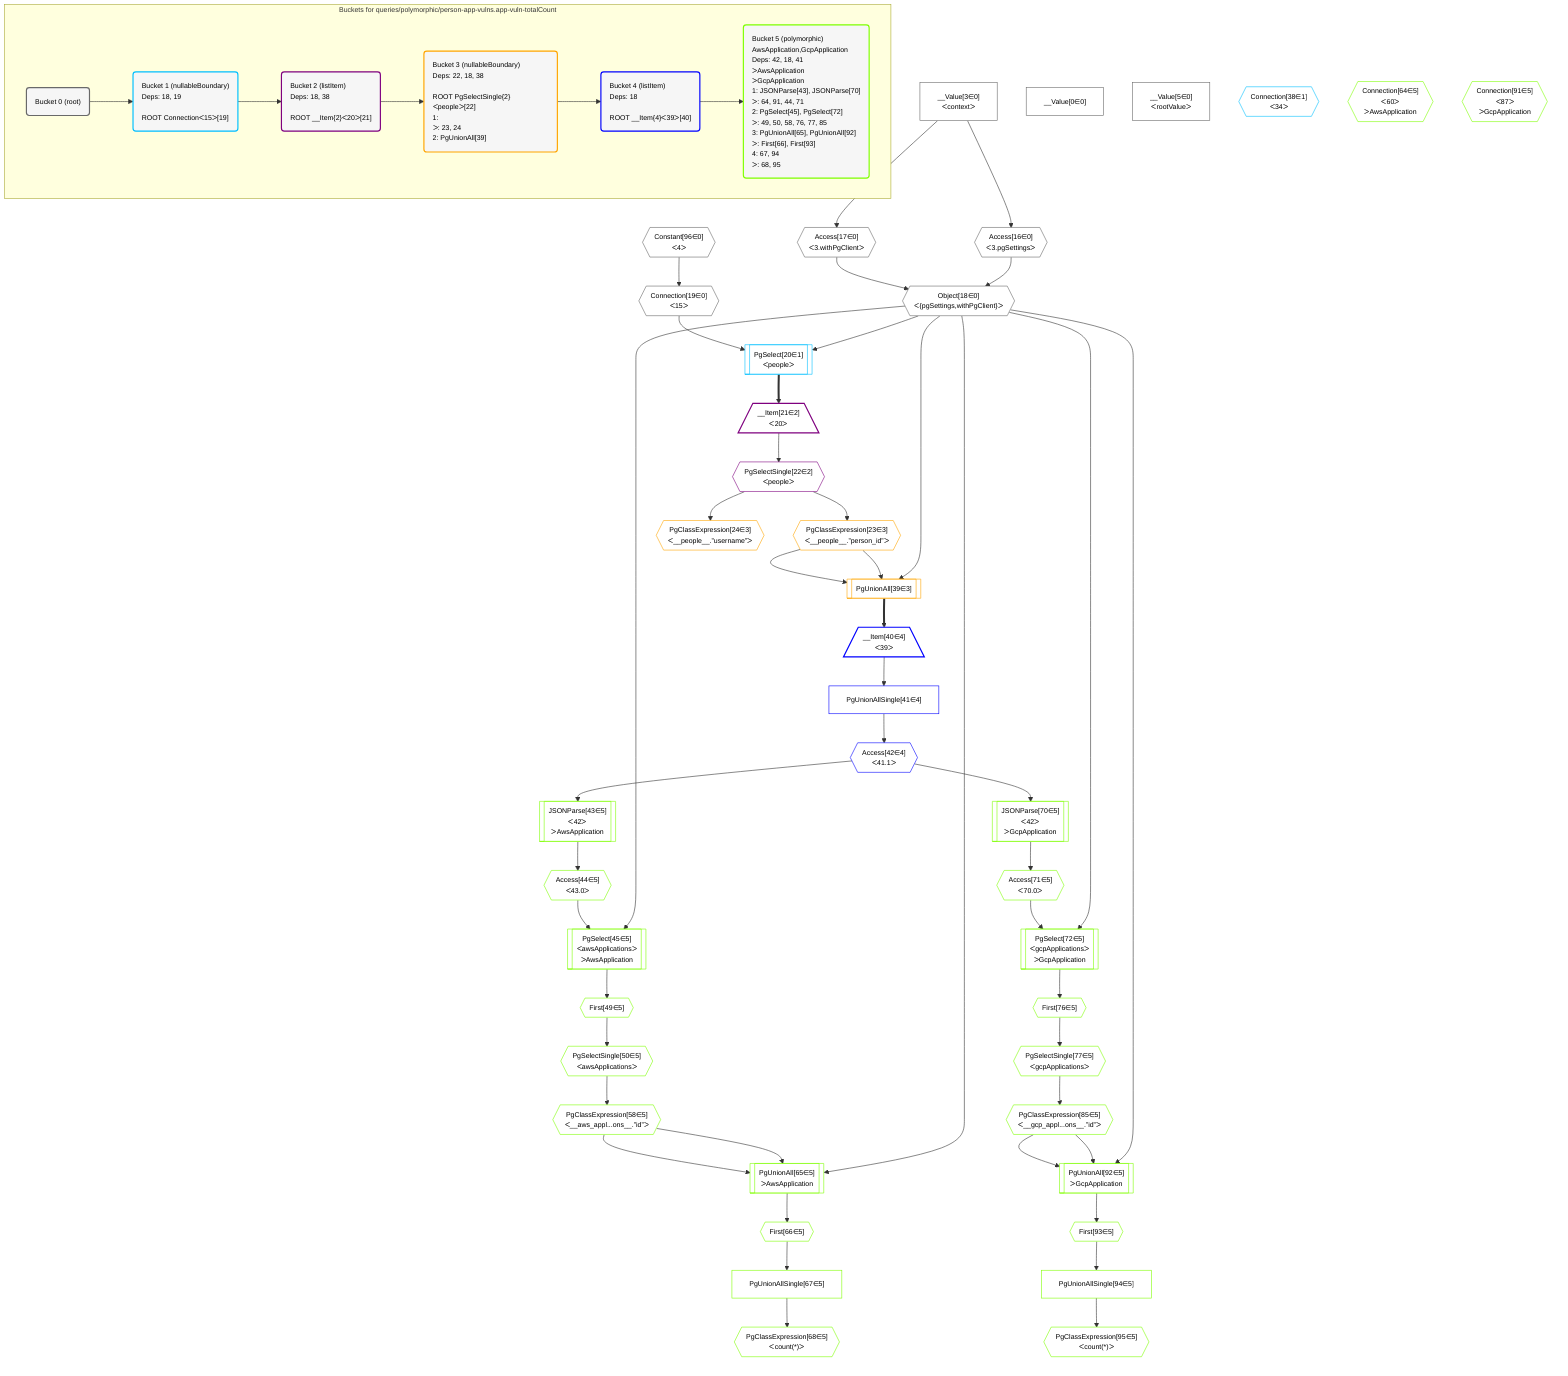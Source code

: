 %%{init: {'themeVariables': { 'fontSize': '12px'}}}%%
graph TD
    classDef path fill:#eee,stroke:#000,color:#000
    classDef plan fill:#fff,stroke-width:1px,color:#000
    classDef itemplan fill:#fff,stroke-width:2px,color:#000
    classDef unbatchedplan fill:#dff,stroke-width:1px,color:#000
    classDef sideeffectplan fill:#fcc,stroke-width:2px,color:#000
    classDef bucket fill:#f6f6f6,color:#000,stroke-width:2px,text-align:left


    %% plan dependencies
    Object18{{"Object[18∈0]<br />ᐸ{pgSettings,withPgClient}ᐳ"}}:::plan
    Access16{{"Access[16∈0]<br />ᐸ3.pgSettingsᐳ"}}:::plan
    Access17{{"Access[17∈0]<br />ᐸ3.withPgClientᐳ"}}:::plan
    Access16 & Access17 --> Object18
    __Value3["__Value[3∈0]<br />ᐸcontextᐳ"]:::plan
    __Value3 --> Access16
    __Value3 --> Access17
    Connection19{{"Connection[19∈0]<br />ᐸ15ᐳ"}}:::plan
    Constant96{{"Constant[96∈0]<br />ᐸ4ᐳ"}}:::plan
    Constant96 --> Connection19
    __Value0["__Value[0∈0]"]:::plan
    __Value5["__Value[5∈0]<br />ᐸrootValueᐳ"]:::plan
    PgSelect20[["PgSelect[20∈1]<br />ᐸpeopleᐳ"]]:::plan
    Object18 & Connection19 --> PgSelect20
    Connection38{{"Connection[38∈1]<br />ᐸ34ᐳ"}}:::plan
    __Item21[/"__Item[21∈2]<br />ᐸ20ᐳ"\]:::itemplan
    PgSelect20 ==> __Item21
    PgSelectSingle22{{"PgSelectSingle[22∈2]<br />ᐸpeopleᐳ"}}:::plan
    __Item21 --> PgSelectSingle22
    PgUnionAll39[["PgUnionAll[39∈3]"]]:::plan
    PgClassExpression23{{"PgClassExpression[23∈3]<br />ᐸ__people__.”person_id”ᐳ"}}:::plan
    Object18 & PgClassExpression23 & PgClassExpression23 --> PgUnionAll39
    PgSelectSingle22 --> PgClassExpression23
    PgClassExpression24{{"PgClassExpression[24∈3]<br />ᐸ__people__.”username”ᐳ"}}:::plan
    PgSelectSingle22 --> PgClassExpression24
    __Item40[/"__Item[40∈4]<br />ᐸ39ᐳ"\]:::itemplan
    PgUnionAll39 ==> __Item40
    PgUnionAllSingle41["PgUnionAllSingle[41∈4]"]:::plan
    __Item40 --> PgUnionAllSingle41
    Access42{{"Access[42∈4]<br />ᐸ41.1ᐳ"}}:::plan
    PgUnionAllSingle41 --> Access42
    PgUnionAll65[["PgUnionAll[65∈5]<br />ᐳAwsApplication"]]:::plan
    PgClassExpression58{{"PgClassExpression[58∈5]<br />ᐸ__aws_appl...ons__.”id”ᐳ"}}:::plan
    Object18 & PgClassExpression58 & PgClassExpression58 --> PgUnionAll65
    PgUnionAll92[["PgUnionAll[92∈5]<br />ᐳGcpApplication"]]:::plan
    PgClassExpression85{{"PgClassExpression[85∈5]<br />ᐸ__gcp_appl...ons__.”id”ᐳ"}}:::plan
    Object18 & PgClassExpression85 & PgClassExpression85 --> PgUnionAll92
    PgSelect45[["PgSelect[45∈5]<br />ᐸawsApplicationsᐳ<br />ᐳAwsApplication"]]:::plan
    Access44{{"Access[44∈5]<br />ᐸ43.0ᐳ"}}:::plan
    Object18 & Access44 --> PgSelect45
    PgSelect72[["PgSelect[72∈5]<br />ᐸgcpApplicationsᐳ<br />ᐳGcpApplication"]]:::plan
    Access71{{"Access[71∈5]<br />ᐸ70.0ᐳ"}}:::plan
    Object18 & Access71 --> PgSelect72
    JSONParse43[["JSONParse[43∈5]<br />ᐸ42ᐳ<br />ᐳAwsApplication"]]:::plan
    Access42 --> JSONParse43
    JSONParse43 --> Access44
    First49{{"First[49∈5]"}}:::plan
    PgSelect45 --> First49
    PgSelectSingle50{{"PgSelectSingle[50∈5]<br />ᐸawsApplicationsᐳ"}}:::plan
    First49 --> PgSelectSingle50
    PgSelectSingle50 --> PgClassExpression58
    First66{{"First[66∈5]"}}:::plan
    PgUnionAll65 --> First66
    PgUnionAllSingle67["PgUnionAllSingle[67∈5]"]:::plan
    First66 --> PgUnionAllSingle67
    PgClassExpression68{{"PgClassExpression[68∈5]<br />ᐸcount(*)ᐳ"}}:::plan
    PgUnionAllSingle67 --> PgClassExpression68
    JSONParse70[["JSONParse[70∈5]<br />ᐸ42ᐳ<br />ᐳGcpApplication"]]:::plan
    Access42 --> JSONParse70
    JSONParse70 --> Access71
    First76{{"First[76∈5]"}}:::plan
    PgSelect72 --> First76
    PgSelectSingle77{{"PgSelectSingle[77∈5]<br />ᐸgcpApplicationsᐳ"}}:::plan
    First76 --> PgSelectSingle77
    PgSelectSingle77 --> PgClassExpression85
    First93{{"First[93∈5]"}}:::plan
    PgUnionAll92 --> First93
    PgUnionAllSingle94["PgUnionAllSingle[94∈5]"]:::plan
    First93 --> PgUnionAllSingle94
    PgClassExpression95{{"PgClassExpression[95∈5]<br />ᐸcount(*)ᐳ"}}:::plan
    PgUnionAllSingle94 --> PgClassExpression95
    Connection64{{"Connection[64∈5]<br />ᐸ60ᐳ<br />ᐳAwsApplication"}}:::plan
    Connection91{{"Connection[91∈5]<br />ᐸ87ᐳ<br />ᐳGcpApplication"}}:::plan

    %% define steps

    subgraph "Buckets for queries/polymorphic/person-app-vulns.app-vuln-totalCount"
    Bucket0("Bucket 0 (root)"):::bucket
    classDef bucket0 stroke:#696969
    class Bucket0,__Value0,__Value3,__Value5,Access16,Access17,Object18,Connection19,Constant96 bucket0
    Bucket1("Bucket 1 (nullableBoundary)<br />Deps: 18, 19<br /><br />ROOT Connectionᐸ15ᐳ[19]"):::bucket
    classDef bucket1 stroke:#00bfff
    class Bucket1,PgSelect20,Connection38 bucket1
    Bucket2("Bucket 2 (listItem)<br />Deps: 18, 38<br /><br />ROOT __Item{2}ᐸ20ᐳ[21]"):::bucket
    classDef bucket2 stroke:#7f007f
    class Bucket2,__Item21,PgSelectSingle22 bucket2
    Bucket3("Bucket 3 (nullableBoundary)<br />Deps: 22, 18, 38<br /><br />ROOT PgSelectSingle{2}ᐸpeopleᐳ[22]<br />1: <br />ᐳ: 23, 24<br />2: PgUnionAll[39]"):::bucket
    classDef bucket3 stroke:#ffa500
    class Bucket3,PgClassExpression23,PgClassExpression24,PgUnionAll39 bucket3
    Bucket4("Bucket 4 (listItem)<br />Deps: 18<br /><br />ROOT __Item{4}ᐸ39ᐳ[40]"):::bucket
    classDef bucket4 stroke:#0000ff
    class Bucket4,__Item40,PgUnionAllSingle41,Access42 bucket4
    Bucket5("Bucket 5 (polymorphic)<br />AwsApplication,GcpApplication<br />Deps: 42, 18, 41<br />ᐳAwsApplication<br />ᐳGcpApplication<br />1: JSONParse[43], JSONParse[70]<br />ᐳ: 64, 91, 44, 71<br />2: PgSelect[45], PgSelect[72]<br />ᐳ: 49, 50, 58, 76, 77, 85<br />3: PgUnionAll[65], PgUnionAll[92]<br />ᐳ: First[66], First[93]<br />4: 67, 94<br />ᐳ: 68, 95"):::bucket
    classDef bucket5 stroke:#7fff00
    class Bucket5,JSONParse43,Access44,PgSelect45,First49,PgSelectSingle50,PgClassExpression58,Connection64,PgUnionAll65,First66,PgUnionAllSingle67,PgClassExpression68,JSONParse70,Access71,PgSelect72,First76,PgSelectSingle77,PgClassExpression85,Connection91,PgUnionAll92,First93,PgUnionAllSingle94,PgClassExpression95 bucket5
    Bucket0 --> Bucket1
    Bucket1 --> Bucket2
    Bucket2 --> Bucket3
    Bucket3 --> Bucket4
    Bucket4 --> Bucket5
    end